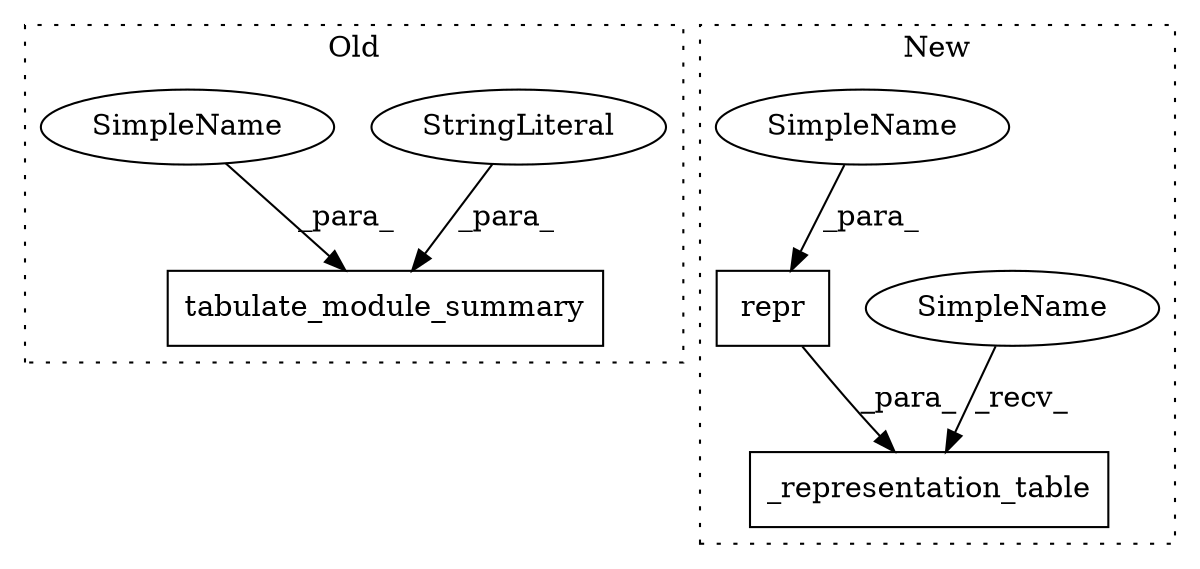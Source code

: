 digraph G {
subgraph cluster0 {
1 [label="tabulate_module_summary" a="32" s="1224,1259" l="24,1" shape="box"];
4 [label="StringLiteral" a="45" s="1253" l="6" shape="ellipse"];
5 [label="SimpleName" a="42" s="1248" l="4" shape="ellipse"];
label = "Old";
style="dotted";
}
subgraph cluster1 {
2 [label="repr" a="32" s="1615,1624" l="5,1" shape="box"];
3 [label="_representation_table" a="32" s="1586,1633" l="22,1" shape="box"];
6 [label="SimpleName" a="42" s="1581" l="4" shape="ellipse"];
7 [label="SimpleName" a="42" s="1620" l="4" shape="ellipse"];
label = "New";
style="dotted";
}
2 -> 3 [label="_para_"];
4 -> 1 [label="_para_"];
5 -> 1 [label="_para_"];
6 -> 3 [label="_recv_"];
7 -> 2 [label="_para_"];
}